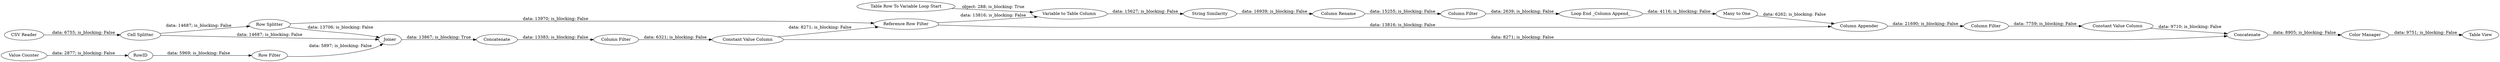 digraph {
	"-6754021856693839997_33" [label="Many to One"]
	"-6754021856693839997_34" [label="Column Appender"]
	"6890867839958418688_17" [label="Cell Splitter"]
	"6890867839958418688_39" [label=Concatenate]
	"-6754021856693839997_28" [label="Reference Row Filter"]
	"-6754021856693839997_25" [label="Variable to Table Column"]
	"6890867839958418688_40" [label="Row Splitter"]
	"6890867839958418688_44" [label="Color Manager"]
	"-8123018369894850326_20" [label=RowID]
	"-8123018369894850326_19" [label="Row Filter"]
	"6890867839958418688_16" [label="CSV Reader"]
	"2473689318641546474_22" [label=Joiner]
	"-6754021856693839997_24" [label="Table Row To Variable Loop Start"]
	"-6754021856693839997_31" [label="Column Filter"]
	"2473689318641546474_36" [label="Column Filter"]
	"-6754021856693839997_30" [label="Column Rename"]
	"-6754021856693839997_35" [label="Column Filter"]
	"-6754021856693839997_38" [label="Constant Value Column"]
	"2473689318641546474_37" [label="Constant Value Column"]
	"-6754021856693839997_27" [label="String Similarity"]
	"6890867839958418688_43" [label="Table View"]
	"-8123018369894850326_18" [label="Value Counter"]
	"2473689318641546474_23" [label=Concatenate]
	"-6754021856693839997_32" [label="Loop End _Column Append_"]
	"-8123018369894850326_18" -> "-8123018369894850326_20" [label="data: 2877; is_blocking: False"]
	"2473689318641546474_23" -> "2473689318641546474_36" [label="data: 13383; is_blocking: False"]
	"-6754021856693839997_35" -> "-6754021856693839997_38" [label="data: 7759; is_blocking: False"]
	"6890867839958418688_40" -> "-6754021856693839997_28" [label="data: 13970; is_blocking: False"]
	"6890867839958418688_44" -> "6890867839958418688_43" [label="data: 9751; is_blocking: False"]
	"6890867839958418688_39" -> "6890867839958418688_44" [label="data: 8905; is_blocking: False"]
	"-6754021856693839997_28" -> "-6754021856693839997_25" [label="data: 13816; is_blocking: False"]
	"-6754021856693839997_27" -> "-6754021856693839997_30" [label="data: 16939; is_blocking: False"]
	"-6754021856693839997_33" -> "-6754021856693839997_34" [label="data: 6262; is_blocking: False"]
	"-8123018369894850326_20" -> "-8123018369894850326_19" [label="data: 5969; is_blocking: False"]
	"-8123018369894850326_19" -> "2473689318641546474_22" [label="data: 5897; is_blocking: False"]
	"6890867839958418688_16" -> "6890867839958418688_17" [label="data: 6755; is_blocking: False"]
	"2473689318641546474_37" -> "6890867839958418688_39" [label="data: 8271; is_blocking: False"]
	"-6754021856693839997_24" -> "-6754021856693839997_25" [label="object: 288; is_blocking: True"]
	"-6754021856693839997_31" -> "-6754021856693839997_32" [label="data: 2639; is_blocking: False"]
	"-6754021856693839997_38" -> "6890867839958418688_39" [label="data: 9710; is_blocking: False"]
	"-6754021856693839997_34" -> "-6754021856693839997_35" [label="data: 21690; is_blocking: False"]
	"6890867839958418688_17" -> "6890867839958418688_40" [label="data: 14687; is_blocking: False"]
	"-6754021856693839997_32" -> "-6754021856693839997_33" [label="data: 4116; is_blocking: False"]
	"-6754021856693839997_25" -> "-6754021856693839997_27" [label="data: 15627; is_blocking: False"]
	"2473689318641546474_22" -> "2473689318641546474_23" [label="data: 13867; is_blocking: True"]
	"6890867839958418688_40" -> "2473689318641546474_22" [label="data: 13706; is_blocking: False"]
	"-6754021856693839997_30" -> "-6754021856693839997_31" [label="data: 15255; is_blocking: False"]
	"2473689318641546474_37" -> "-6754021856693839997_28" [label="data: 8271; is_blocking: False"]
	"2473689318641546474_36" -> "2473689318641546474_37" [label="data: 6321; is_blocking: False"]
	"-6754021856693839997_28" -> "-6754021856693839997_34" [label="data: 13816; is_blocking: False"]
	"6890867839958418688_17" -> "2473689318641546474_22" [label="data: 14687; is_blocking: False"]
	rankdir=LR
}
